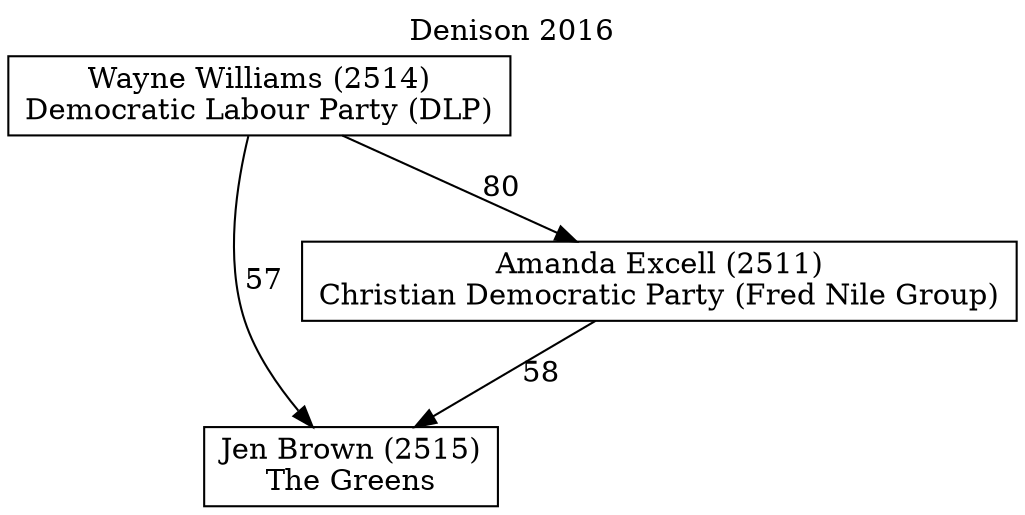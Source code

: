 // House preference flow
digraph "Jen Brown (2515)_Denison_2016" {
	graph [label="Denison 2016" labelloc=t mclimit=10]
	node [shape=box]
	"Jen Brown (2515)" [label="Jen Brown (2515)
The Greens"]
	"Amanda Excell (2511)" [label="Amanda Excell (2511)
Christian Democratic Party (Fred Nile Group)"]
	"Wayne Williams (2514)" [label="Wayne Williams (2514)
Democratic Labour Party (DLP)"]
	"Jen Brown (2515)" [label="Jen Brown (2515)
The Greens"]
	"Wayne Williams (2514)" [label="Wayne Williams (2514)
Democratic Labour Party (DLP)"]
	"Wayne Williams (2514)" [label="Wayne Williams (2514)
Democratic Labour Party (DLP)"]
	"Amanda Excell (2511)" [label="Amanda Excell (2511)
Christian Democratic Party (Fred Nile Group)"]
	"Wayne Williams (2514)" [label="Wayne Williams (2514)
Democratic Labour Party (DLP)"]
	"Wayne Williams (2514)" [label="Wayne Williams (2514)
Democratic Labour Party (DLP)"]
	"Amanda Excell (2511)" -> "Jen Brown (2515)" [label=58]
	"Wayne Williams (2514)" -> "Amanda Excell (2511)" [label=80]
	"Wayne Williams (2514)" -> "Jen Brown (2515)" [label=57]
}
